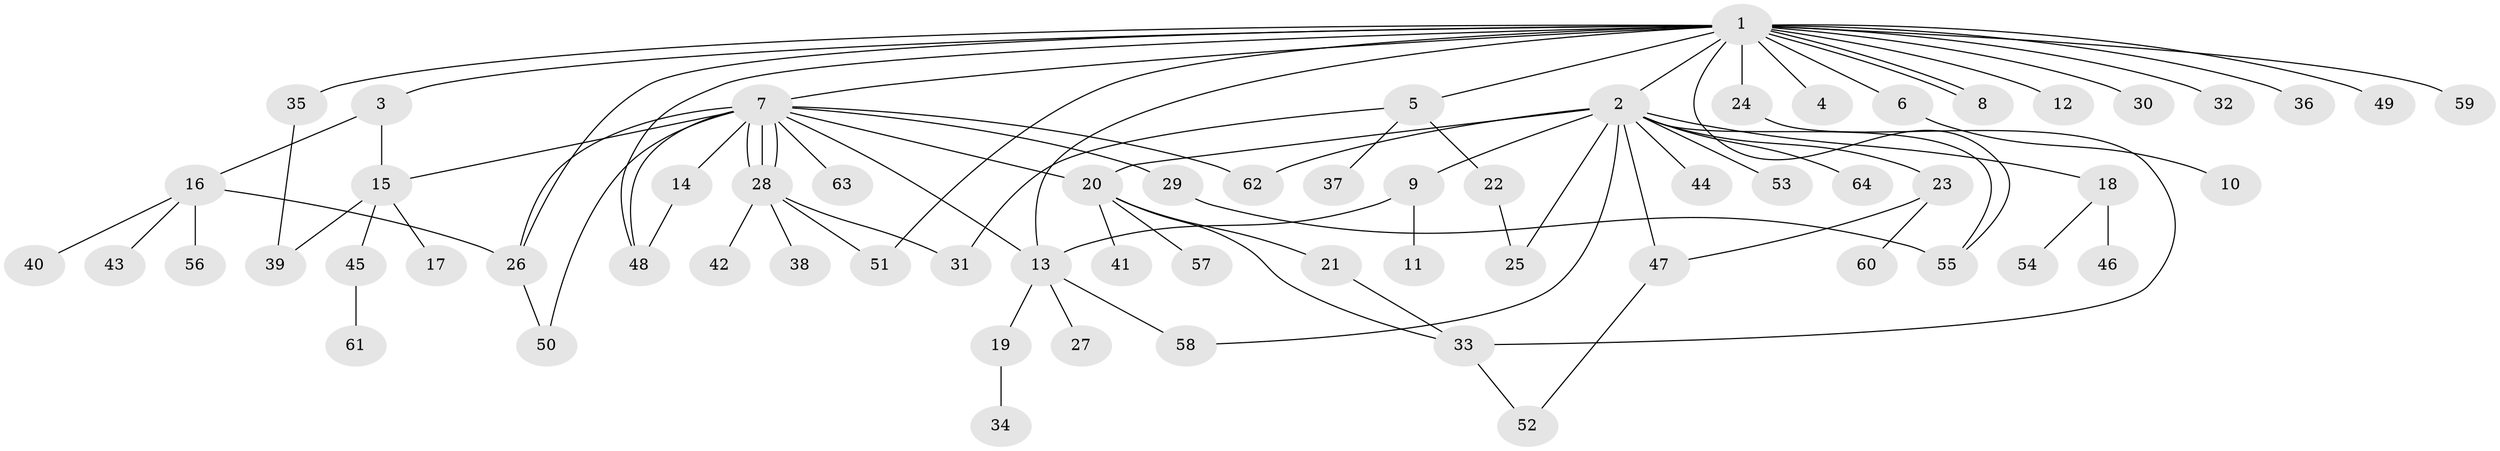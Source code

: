 // Generated by graph-tools (version 1.1) at 2025/47/03/09/25 04:47:56]
// undirected, 64 vertices, 87 edges
graph export_dot {
graph [start="1"]
  node [color=gray90,style=filled];
  1;
  2;
  3;
  4;
  5;
  6;
  7;
  8;
  9;
  10;
  11;
  12;
  13;
  14;
  15;
  16;
  17;
  18;
  19;
  20;
  21;
  22;
  23;
  24;
  25;
  26;
  27;
  28;
  29;
  30;
  31;
  32;
  33;
  34;
  35;
  36;
  37;
  38;
  39;
  40;
  41;
  42;
  43;
  44;
  45;
  46;
  47;
  48;
  49;
  50;
  51;
  52;
  53;
  54;
  55;
  56;
  57;
  58;
  59;
  60;
  61;
  62;
  63;
  64;
  1 -- 2;
  1 -- 3;
  1 -- 4;
  1 -- 5;
  1 -- 6;
  1 -- 7;
  1 -- 8;
  1 -- 8;
  1 -- 12;
  1 -- 13;
  1 -- 24;
  1 -- 26;
  1 -- 30;
  1 -- 32;
  1 -- 35;
  1 -- 36;
  1 -- 48;
  1 -- 49;
  1 -- 51;
  1 -- 55;
  1 -- 59;
  2 -- 9;
  2 -- 18;
  2 -- 20;
  2 -- 23;
  2 -- 25;
  2 -- 44;
  2 -- 47;
  2 -- 53;
  2 -- 55;
  2 -- 58;
  2 -- 62;
  2 -- 64;
  3 -- 15;
  3 -- 16;
  5 -- 22;
  5 -- 31;
  5 -- 37;
  6 -- 10;
  7 -- 13;
  7 -- 14;
  7 -- 15;
  7 -- 20;
  7 -- 26;
  7 -- 28;
  7 -- 28;
  7 -- 28;
  7 -- 29;
  7 -- 48;
  7 -- 50;
  7 -- 62;
  7 -- 63;
  9 -- 11;
  9 -- 13;
  13 -- 19;
  13 -- 27;
  13 -- 58;
  14 -- 48;
  15 -- 17;
  15 -- 39;
  15 -- 45;
  16 -- 26;
  16 -- 40;
  16 -- 43;
  16 -- 56;
  18 -- 46;
  18 -- 54;
  19 -- 34;
  20 -- 21;
  20 -- 33;
  20 -- 41;
  20 -- 57;
  21 -- 33;
  22 -- 25;
  23 -- 47;
  23 -- 60;
  24 -- 33;
  26 -- 50;
  28 -- 31;
  28 -- 38;
  28 -- 42;
  28 -- 51;
  29 -- 55;
  33 -- 52;
  35 -- 39;
  45 -- 61;
  47 -- 52;
}
